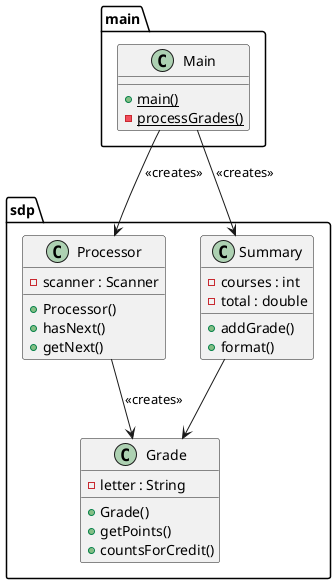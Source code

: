 @startuml

  package sdp {
    class Grade {
        - letter : String
        + Grade()
        + getPoints()
        + countsForCredit()
    }
  }


  package main {
    class Main {
        {static} + main()
        {static} - processGrades()
    }
  }


  package sdp {
    class Processor {
        - scanner : Scanner
        + Processor()
        + hasNext()
        + getNext()
    }
  }


  package sdp {
    class Summary {
        - courses : int
        - total : double
        + addGrade()
        + format()
    }
  }

Main --> Processor : <<creates>>
Main --> Summary : <<creates>>
Processor --> Grade : <<creates>>
Summary --> Grade

@enduml
